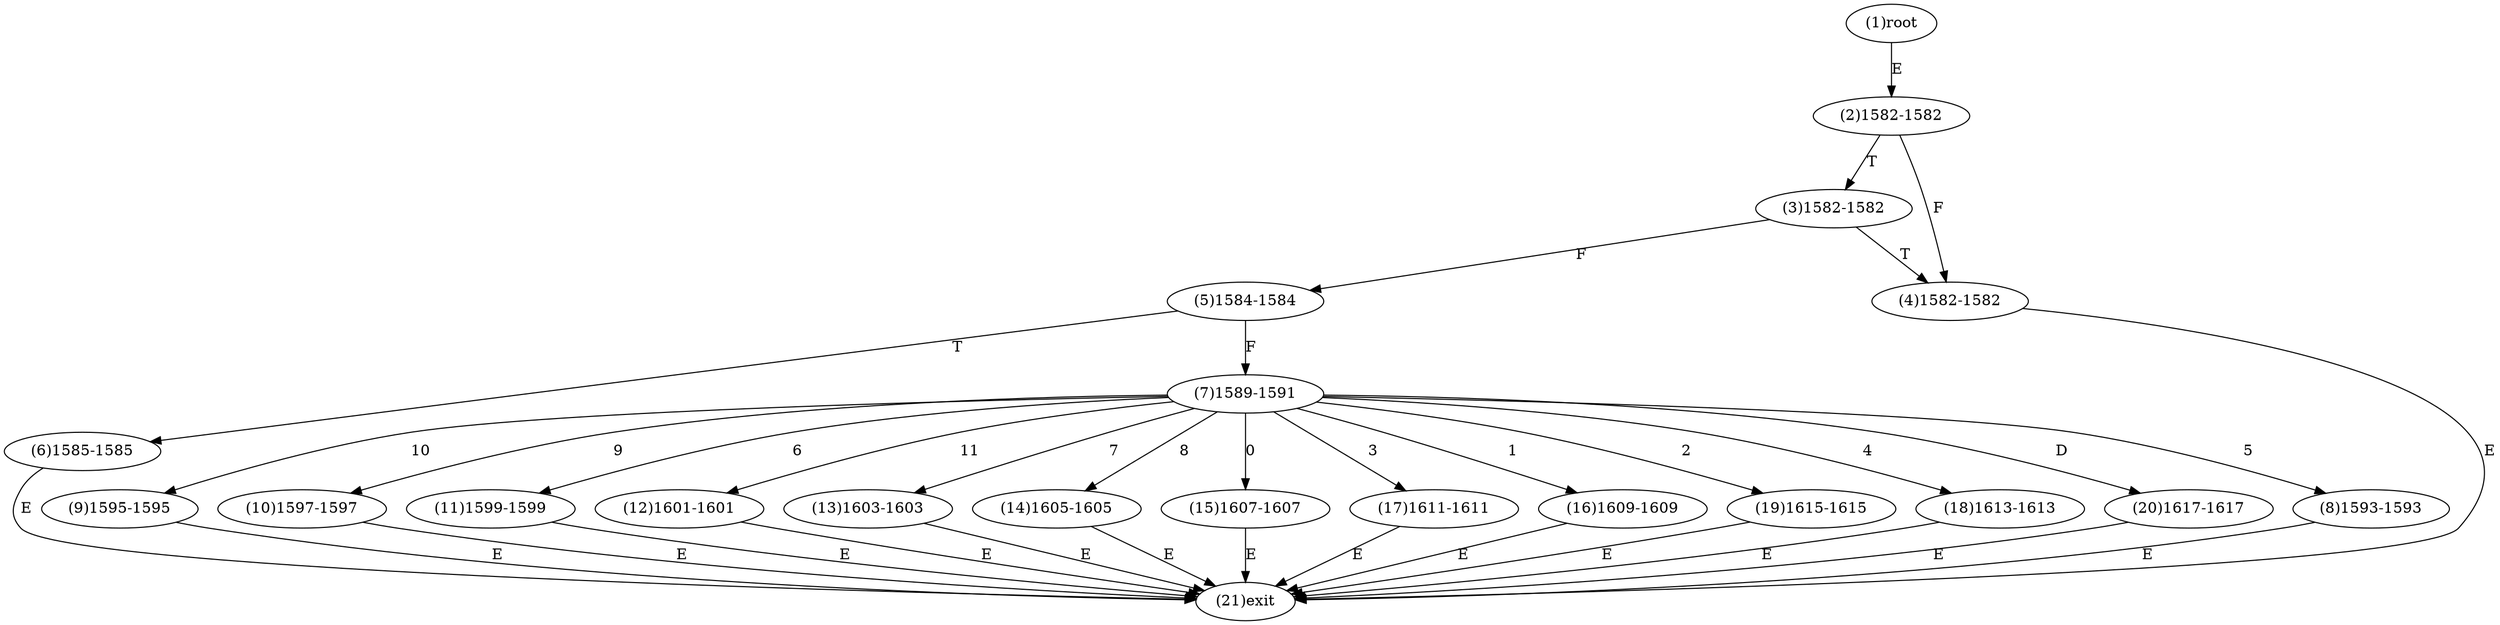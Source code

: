 digraph "" { 
1[ label="(1)root"];
2[ label="(2)1582-1582"];
3[ label="(3)1582-1582"];
4[ label="(4)1582-1582"];
5[ label="(5)1584-1584"];
6[ label="(6)1585-1585"];
7[ label="(7)1589-1591"];
8[ label="(8)1593-1593"];
9[ label="(9)1595-1595"];
10[ label="(10)1597-1597"];
11[ label="(11)1599-1599"];
12[ label="(12)1601-1601"];
13[ label="(13)1603-1603"];
14[ label="(14)1605-1605"];
15[ label="(15)1607-1607"];
17[ label="(17)1611-1611"];
16[ label="(16)1609-1609"];
19[ label="(19)1615-1615"];
18[ label="(18)1613-1613"];
21[ label="(21)exit"];
20[ label="(20)1617-1617"];
1->2[ label="E"];
2->4[ label="F"];
2->3[ label="T"];
3->5[ label="F"];
3->4[ label="T"];
4->21[ label="E"];
5->7[ label="F"];
5->6[ label="T"];
6->21[ label="E"];
7->15[ label="0"];
7->16[ label="1"];
7->19[ label="2"];
7->17[ label="3"];
7->18[ label="4"];
7->8[ label="5"];
7->11[ label="6"];
7->13[ label="7"];
7->14[ label="8"];
7->10[ label="9"];
7->9[ label="10"];
7->12[ label="11"];
7->20[ label="D"];
8->21[ label="E"];
9->21[ label="E"];
10->21[ label="E"];
11->21[ label="E"];
12->21[ label="E"];
13->21[ label="E"];
14->21[ label="E"];
15->21[ label="E"];
16->21[ label="E"];
17->21[ label="E"];
18->21[ label="E"];
19->21[ label="E"];
20->21[ label="E"];
}